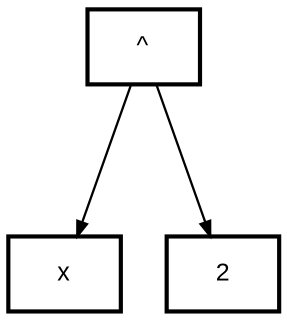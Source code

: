 digraph G                                                                                          
{                                                                                                  
		bgcolor  = "#FFFFFF"                                                                         
		compound = true                                                                                
		newrank  = true                                                                                
		graph[splines = polyline, nodesep = 0.3, ranksep = 1, rankdir = TB]                            
		node[shape = record, style = "filled", penwidth = 2, color = "#000000", margin = 0.04,     
		fontcolor = "#000000", fontsize = 12, fillcolor = "#FFFFFF", fontname = "Arial"]         
		edge[arrowsize = 0.7, style = solid, penwidth = 1.1, color = "#CCCCCC"]                    

		Node0x600000271120[label = "^"]
		Node0x600000271120 -> Node0x600000271140[color = "black", fontname = "Arial"]

		Node0x600000271140[label = "x "]

		Node0x600000271120 -> Node0x600000271160[color = "black", fontname = "Arial"]

		Node0x600000271160[label = "2 "]


}